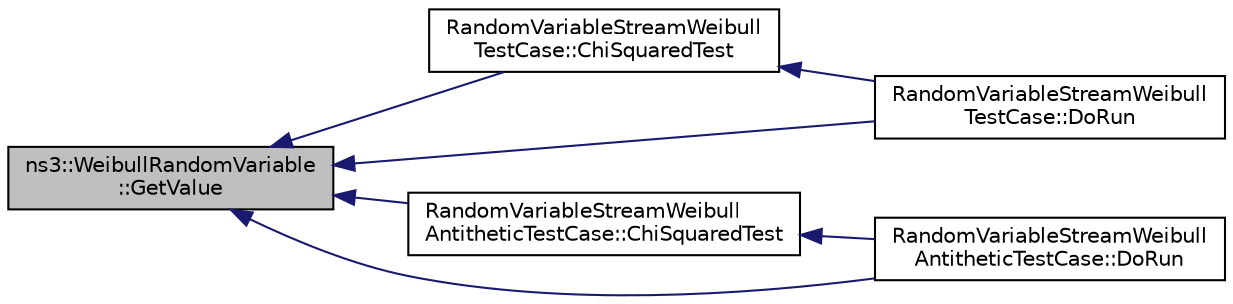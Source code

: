 digraph "ns3::WeibullRandomVariable::GetValue"
{
  edge [fontname="Helvetica",fontsize="10",labelfontname="Helvetica",labelfontsize="10"];
  node [fontname="Helvetica",fontsize="10",shape=record];
  rankdir="LR";
  Node1 [label="ns3::WeibullRandomVariable\l::GetValue",height=0.2,width=0.4,color="black", fillcolor="grey75", style="filled", fontcolor="black"];
  Node1 -> Node2 [dir="back",color="midnightblue",fontsize="10",style="solid"];
  Node2 [label="RandomVariableStreamWeibull\lTestCase::ChiSquaredTest",height=0.2,width=0.4,color="black", fillcolor="white", style="filled",URL="$d5/d69/classRandomVariableStreamWeibullTestCase.html#afadfd7f8dc8fdd6423ca1f3a73d83d3e"];
  Node2 -> Node3 [dir="back",color="midnightblue",fontsize="10",style="solid"];
  Node3 [label="RandomVariableStreamWeibull\lTestCase::DoRun",height=0.2,width=0.4,color="black", fillcolor="white", style="filled",URL="$d5/d69/classRandomVariableStreamWeibullTestCase.html#aadc4348a5a7104c06a21c74db07c793e",tooltip="Implementation to actually run this TestCase. "];
  Node1 -> Node3 [dir="back",color="midnightblue",fontsize="10",style="solid"];
  Node1 -> Node4 [dir="back",color="midnightblue",fontsize="10",style="solid"];
  Node4 [label="RandomVariableStreamWeibull\lAntitheticTestCase::ChiSquaredTest",height=0.2,width=0.4,color="black", fillcolor="white", style="filled",URL="$d9/d29/classRandomVariableStreamWeibullAntitheticTestCase.html#a11d8f1f30bde4065c9e4cb8178f4c8a1"];
  Node4 -> Node5 [dir="back",color="midnightblue",fontsize="10",style="solid"];
  Node5 [label="RandomVariableStreamWeibull\lAntitheticTestCase::DoRun",height=0.2,width=0.4,color="black", fillcolor="white", style="filled",URL="$d9/d29/classRandomVariableStreamWeibullAntitheticTestCase.html#a646eb24fbaafc1bc472f5b4c742df0d6",tooltip="Implementation to actually run this TestCase. "];
  Node1 -> Node5 [dir="back",color="midnightblue",fontsize="10",style="solid"];
}
